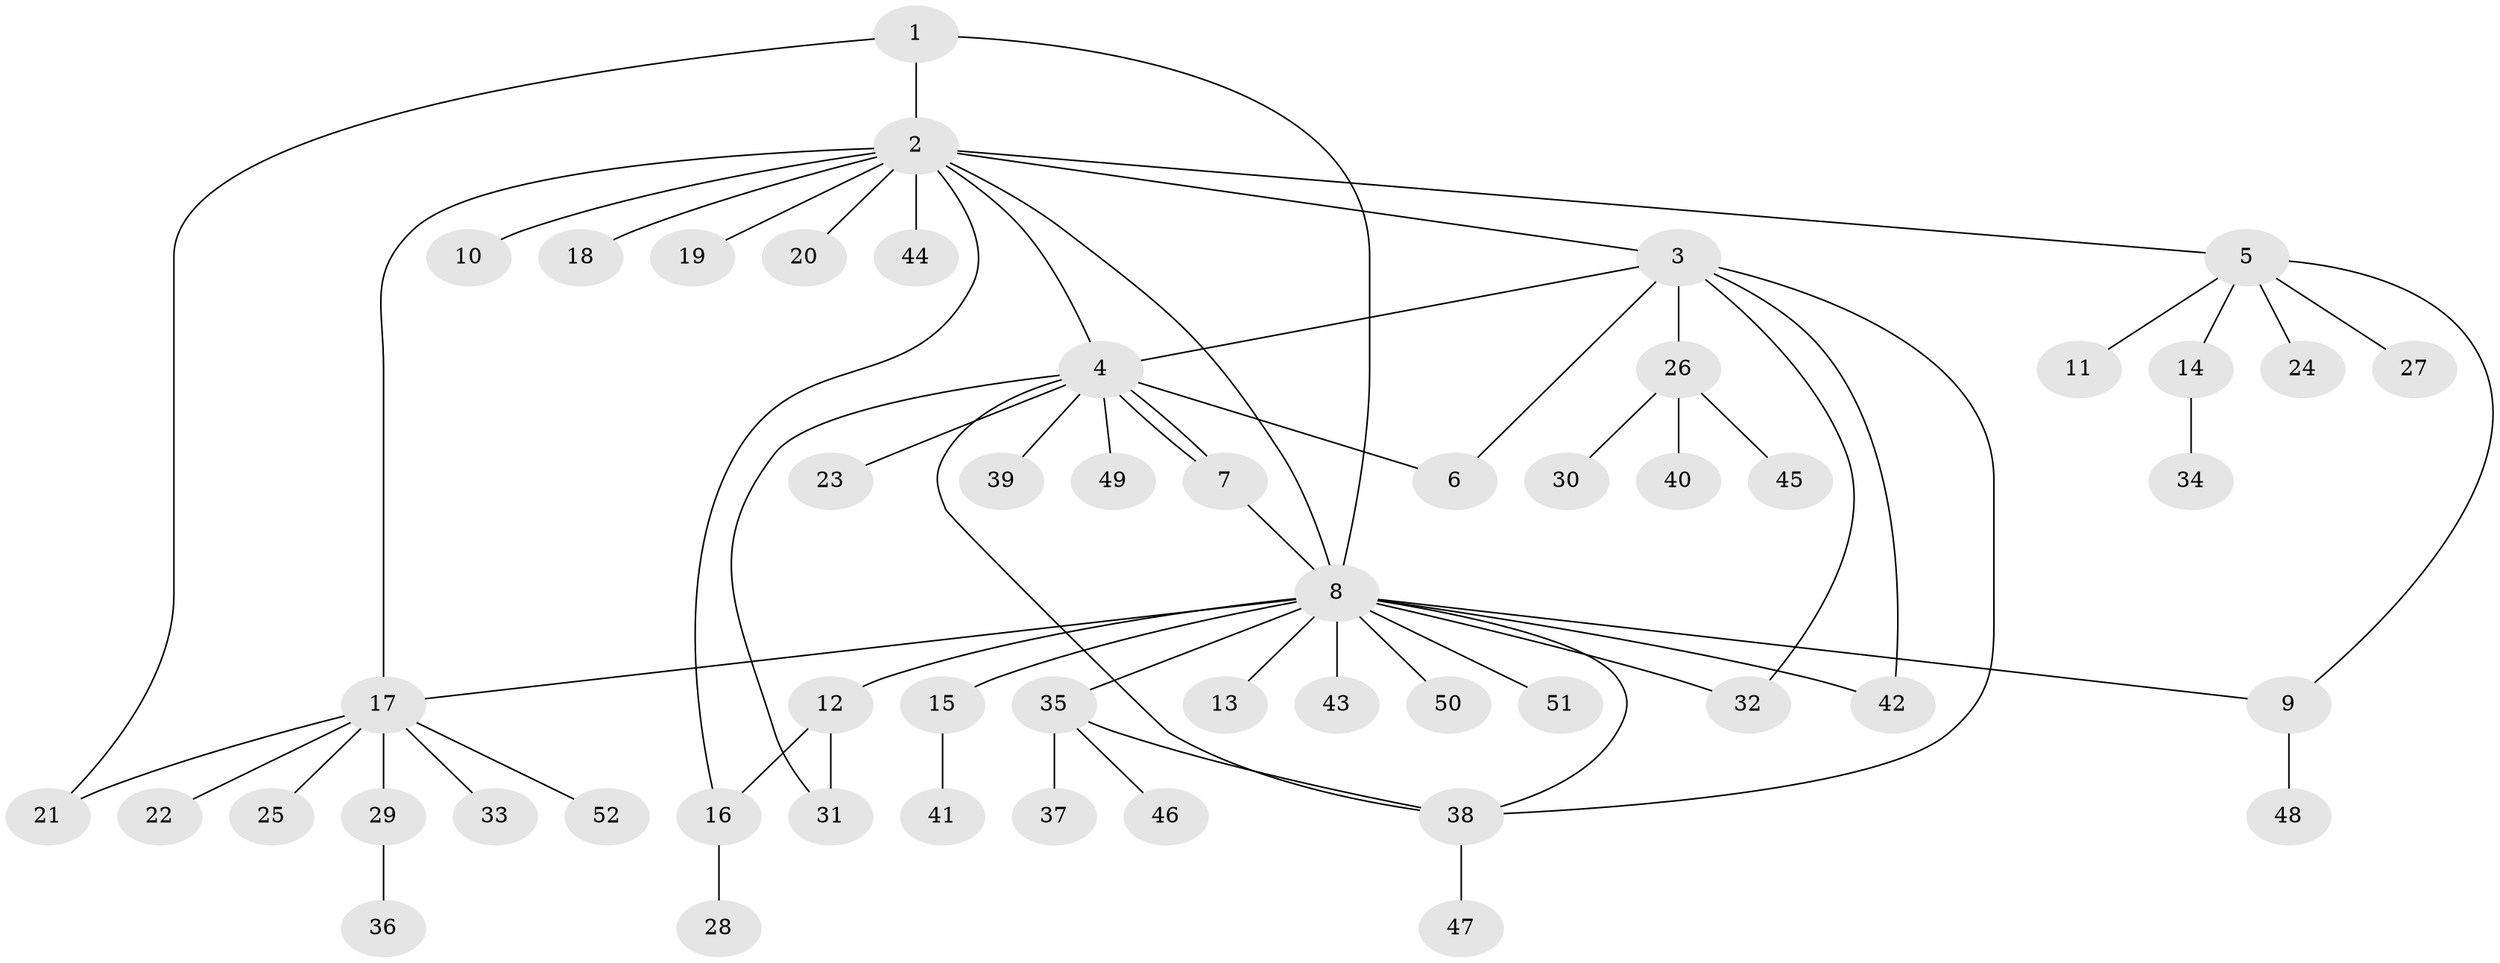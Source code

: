 // coarse degree distribution, {2: 0.125, 17: 0.025, 6: 0.05, 19: 0.025, 3: 0.1, 1: 0.65, 4: 0.025}
// Generated by graph-tools (version 1.1) at 2025/51/02/27/25 19:51:54]
// undirected, 52 vertices, 66 edges
graph export_dot {
graph [start="1"]
  node [color=gray90,style=filled];
  1;
  2;
  3;
  4;
  5;
  6;
  7;
  8;
  9;
  10;
  11;
  12;
  13;
  14;
  15;
  16;
  17;
  18;
  19;
  20;
  21;
  22;
  23;
  24;
  25;
  26;
  27;
  28;
  29;
  30;
  31;
  32;
  33;
  34;
  35;
  36;
  37;
  38;
  39;
  40;
  41;
  42;
  43;
  44;
  45;
  46;
  47;
  48;
  49;
  50;
  51;
  52;
  1 -- 2;
  1 -- 8;
  1 -- 21;
  2 -- 3;
  2 -- 4;
  2 -- 5;
  2 -- 8;
  2 -- 10;
  2 -- 16;
  2 -- 17;
  2 -- 18;
  2 -- 19;
  2 -- 20;
  2 -- 44;
  3 -- 4;
  3 -- 6;
  3 -- 26;
  3 -- 32;
  3 -- 38;
  3 -- 42;
  4 -- 6;
  4 -- 7;
  4 -- 7;
  4 -- 23;
  4 -- 31;
  4 -- 38;
  4 -- 39;
  4 -- 49;
  5 -- 9;
  5 -- 11;
  5 -- 14;
  5 -- 24;
  5 -- 27;
  7 -- 8;
  8 -- 9;
  8 -- 12;
  8 -- 13;
  8 -- 15;
  8 -- 17;
  8 -- 32;
  8 -- 35;
  8 -- 38;
  8 -- 42;
  8 -- 43;
  8 -- 50;
  8 -- 51;
  9 -- 48;
  12 -- 16;
  12 -- 31;
  14 -- 34;
  15 -- 41;
  16 -- 28;
  17 -- 21;
  17 -- 22;
  17 -- 25;
  17 -- 29;
  17 -- 33;
  17 -- 52;
  26 -- 30;
  26 -- 40;
  26 -- 45;
  29 -- 36;
  35 -- 37;
  35 -- 38;
  35 -- 46;
  38 -- 47;
}
